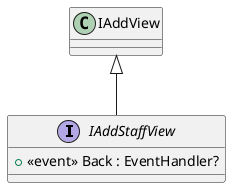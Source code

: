 @startuml
interface IAddStaffView {
    +  <<event>> Back : EventHandler? 
}
IAddView <|-- IAddStaffView
@enduml
